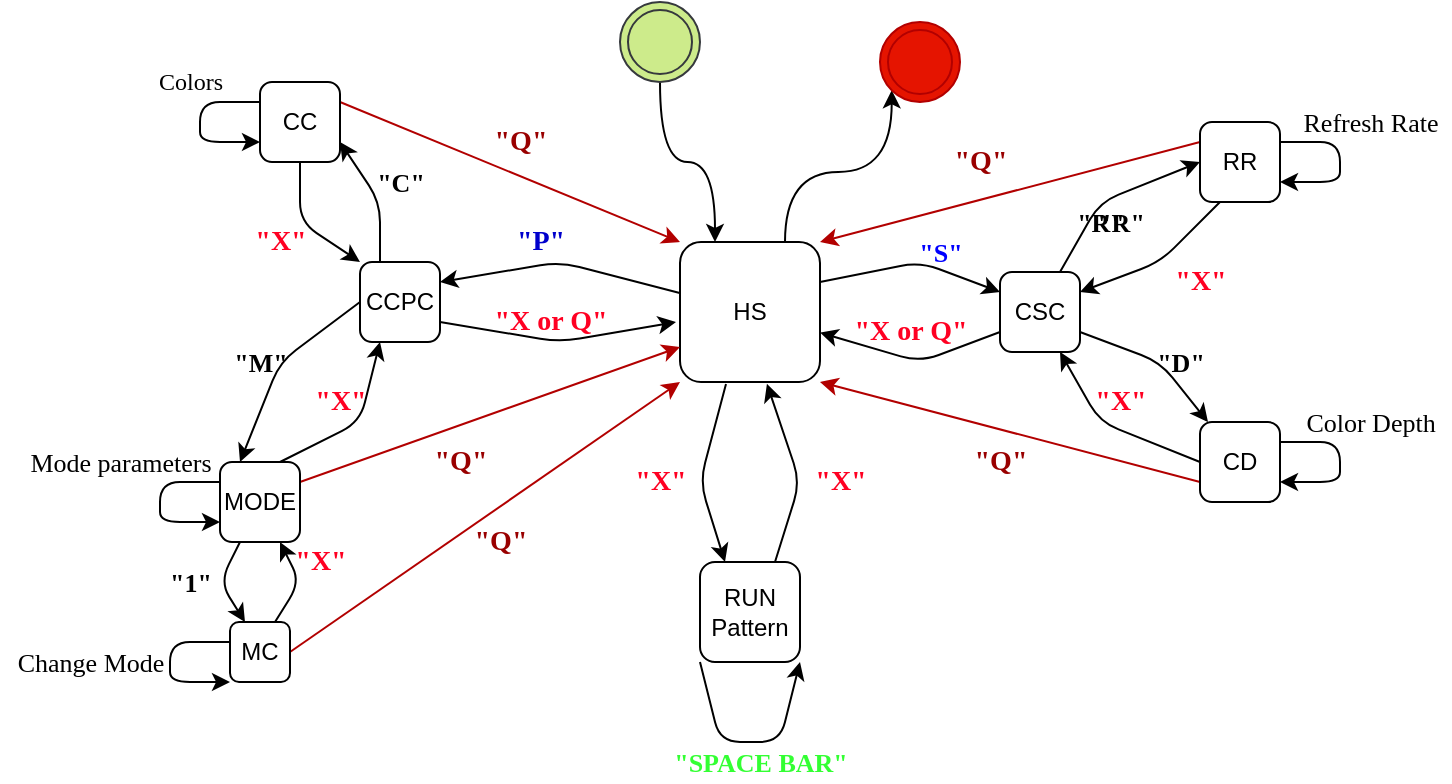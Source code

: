 <mxfile version="14.0.0" type="github">
  <diagram id="KMENqYFub2aKkqoj55aV" name="Page-1">
    <mxGraphModel dx="1248" dy="717" grid="1" gridSize="10" guides="1" tooltips="1" connect="1" arrows="1" fold="1" page="1" pageScale="1" pageWidth="827" pageHeight="1169" math="0" shadow="0">
      <root>
        <mxCell id="0" />
        <mxCell id="1" parent="0" />
        <mxCell id="udsd9_pY-eEv8tuGQc4j-26" style="edgeStyle=none;rounded=1;orthogonalLoop=1;jettySize=auto;html=1;entryX=0;entryY=0.25;entryDx=0;entryDy=0;" edge="1" parent="1" target="udsd9_pY-eEv8tuGQc4j-3">
          <mxGeometry relative="1" as="geometry">
            <mxPoint x="460" y="320" as="sourcePoint" />
            <Array as="points">
              <mxPoint x="510" y="310" />
            </Array>
          </mxGeometry>
        </mxCell>
        <mxCell id="udsd9_pY-eEv8tuGQc4j-32" style="edgeStyle=none;rounded=1;orthogonalLoop=1;jettySize=auto;html=1;exitX=0;exitY=0.25;exitDx=0;exitDy=0;entryX=1;entryY=0;entryDx=0;entryDy=0;fillColor=#e51400;strokeColor=#B20000;" edge="1" parent="1" source="udsd9_pY-eEv8tuGQc4j-9" target="udsd9_pY-eEv8tuGQc4j-2">
          <mxGeometry relative="1" as="geometry" />
        </mxCell>
        <mxCell id="udsd9_pY-eEv8tuGQc4j-33" style="edgeStyle=none;rounded=1;orthogonalLoop=1;jettySize=auto;html=1;exitX=0;exitY=0.75;exitDx=0;exitDy=0;entryX=1;entryY=1;entryDx=0;entryDy=0;fillColor=#e51400;strokeColor=#B20000;" edge="1" parent="1" source="udsd9_pY-eEv8tuGQc4j-10" target="udsd9_pY-eEv8tuGQc4j-2">
          <mxGeometry relative="1" as="geometry" />
        </mxCell>
        <mxCell id="udsd9_pY-eEv8tuGQc4j-34" style="edgeStyle=none;rounded=1;orthogonalLoop=1;jettySize=auto;html=1;entryX=0.25;entryY=0;entryDx=0;entryDy=0;fillColor=#e51400;" edge="1" parent="1" target="udsd9_pY-eEv8tuGQc4j-5">
          <mxGeometry relative="1" as="geometry">
            <mxPoint x="413" y="371" as="sourcePoint" />
            <Array as="points">
              <mxPoint x="400" y="420" />
            </Array>
          </mxGeometry>
        </mxCell>
        <mxCell id="udsd9_pY-eEv8tuGQc4j-35" style="edgeStyle=none;rounded=1;orthogonalLoop=1;jettySize=auto;html=1;exitX=0.75;exitY=0;exitDx=0;exitDy=0;entryX=0.621;entryY=1.013;entryDx=0;entryDy=0;entryPerimeter=0;fillColor=#e51400;" edge="1" parent="1" source="udsd9_pY-eEv8tuGQc4j-5" target="udsd9_pY-eEv8tuGQc4j-2">
          <mxGeometry relative="1" as="geometry">
            <Array as="points">
              <mxPoint x="450" y="420" />
            </Array>
          </mxGeometry>
        </mxCell>
        <mxCell id="udsd9_pY-eEv8tuGQc4j-2" value="HS" style="whiteSpace=wrap;html=1;aspect=fixed;rounded=1;" vertex="1" parent="1">
          <mxGeometry x="390" y="300" width="70" height="70" as="geometry" />
        </mxCell>
        <mxCell id="udsd9_pY-eEv8tuGQc4j-27" style="edgeStyle=none;rounded=1;orthogonalLoop=1;jettySize=auto;html=1;exitX=0;exitY=0.75;exitDx=0;exitDy=0;" edge="1" parent="1" source="udsd9_pY-eEv8tuGQc4j-3" target="udsd9_pY-eEv8tuGQc4j-2">
          <mxGeometry relative="1" as="geometry">
            <Array as="points">
              <mxPoint x="510" y="360" />
            </Array>
          </mxGeometry>
        </mxCell>
        <mxCell id="udsd9_pY-eEv8tuGQc4j-28" style="edgeStyle=none;rounded=1;orthogonalLoop=1;jettySize=auto;html=1;exitX=0.75;exitY=0;exitDx=0;exitDy=0;entryX=0;entryY=0.5;entryDx=0;entryDy=0;" edge="1" parent="1" source="udsd9_pY-eEv8tuGQc4j-3" target="udsd9_pY-eEv8tuGQc4j-9">
          <mxGeometry relative="1" as="geometry">
            <Array as="points">
              <mxPoint x="600" y="280" />
            </Array>
          </mxGeometry>
        </mxCell>
        <mxCell id="udsd9_pY-eEv8tuGQc4j-29" style="edgeStyle=none;rounded=1;orthogonalLoop=1;jettySize=auto;html=1;exitX=0.25;exitY=1;exitDx=0;exitDy=0;entryX=1;entryY=0.25;entryDx=0;entryDy=0;" edge="1" parent="1" source="udsd9_pY-eEv8tuGQc4j-9" target="udsd9_pY-eEv8tuGQc4j-3">
          <mxGeometry relative="1" as="geometry">
            <Array as="points">
              <mxPoint x="630" y="310" />
            </Array>
          </mxGeometry>
        </mxCell>
        <mxCell id="udsd9_pY-eEv8tuGQc4j-30" style="edgeStyle=none;rounded=1;orthogonalLoop=1;jettySize=auto;html=1;exitX=1;exitY=0.75;exitDx=0;exitDy=0;" edge="1" parent="1" source="udsd9_pY-eEv8tuGQc4j-3" target="udsd9_pY-eEv8tuGQc4j-10">
          <mxGeometry relative="1" as="geometry">
            <Array as="points">
              <mxPoint x="630" y="360" />
            </Array>
          </mxGeometry>
        </mxCell>
        <mxCell id="udsd9_pY-eEv8tuGQc4j-31" style="edgeStyle=none;rounded=1;orthogonalLoop=1;jettySize=auto;html=1;exitX=0;exitY=0.5;exitDx=0;exitDy=0;entryX=0.75;entryY=1;entryDx=0;entryDy=0;" edge="1" parent="1" source="udsd9_pY-eEv8tuGQc4j-10" target="udsd9_pY-eEv8tuGQc4j-3">
          <mxGeometry relative="1" as="geometry">
            <Array as="points">
              <mxPoint x="600" y="390" />
            </Array>
          </mxGeometry>
        </mxCell>
        <mxCell id="udsd9_pY-eEv8tuGQc4j-3" value="CSC" style="whiteSpace=wrap;html=1;aspect=fixed;rounded=1;" vertex="1" parent="1">
          <mxGeometry x="550" y="315" width="40" height="40" as="geometry" />
        </mxCell>
        <mxCell id="udsd9_pY-eEv8tuGQc4j-16" style="edgeStyle=none;rounded=1;orthogonalLoop=1;jettySize=auto;html=1;exitX=0.25;exitY=0;exitDx=0;exitDy=0;entryX=1;entryY=0.75;entryDx=0;entryDy=0;" edge="1" parent="1" source="udsd9_pY-eEv8tuGQc4j-4" target="udsd9_pY-eEv8tuGQc4j-6">
          <mxGeometry relative="1" as="geometry">
            <Array as="points">
              <mxPoint x="240" y="280" />
            </Array>
          </mxGeometry>
        </mxCell>
        <mxCell id="udsd9_pY-eEv8tuGQc4j-20" style="edgeStyle=none;rounded=1;orthogonalLoop=1;jettySize=auto;html=1;exitX=0;exitY=0.5;exitDx=0;exitDy=0;entryX=0.25;entryY=0;entryDx=0;entryDy=0;" edge="1" parent="1" source="udsd9_pY-eEv8tuGQc4j-4" target="udsd9_pY-eEv8tuGQc4j-7">
          <mxGeometry relative="1" as="geometry">
            <Array as="points">
              <mxPoint x="190" y="360" />
            </Array>
          </mxGeometry>
        </mxCell>
        <mxCell id="udsd9_pY-eEv8tuGQc4j-4" value="CCPC" style="whiteSpace=wrap;html=1;aspect=fixed;rounded=1;" vertex="1" parent="1">
          <mxGeometry x="230" y="310" width="40" height="40" as="geometry" />
        </mxCell>
        <mxCell id="udsd9_pY-eEv8tuGQc4j-37" style="edgeStyle=none;rounded=1;orthogonalLoop=1;jettySize=auto;html=1;exitX=0;exitY=1;exitDx=0;exitDy=0;entryX=1;entryY=1;entryDx=0;entryDy=0;" edge="1" parent="1" source="udsd9_pY-eEv8tuGQc4j-5" target="udsd9_pY-eEv8tuGQc4j-5">
          <mxGeometry relative="1" as="geometry">
            <mxPoint x="440" y="510" as="targetPoint" />
            <Array as="points">
              <mxPoint x="410" y="550" />
              <mxPoint x="440" y="550" />
            </Array>
          </mxGeometry>
        </mxCell>
        <mxCell id="udsd9_pY-eEv8tuGQc4j-5" value="RUN&lt;br&gt;Pattern" style="whiteSpace=wrap;html=1;aspect=fixed;rounded=1;" vertex="1" parent="1">
          <mxGeometry x="400" y="460" width="50" height="50" as="geometry" />
        </mxCell>
        <mxCell id="udsd9_pY-eEv8tuGQc4j-17" style="edgeStyle=none;rounded=1;orthogonalLoop=1;jettySize=auto;html=1;exitX=0.5;exitY=1;exitDx=0;exitDy=0;entryX=0;entryY=0;entryDx=0;entryDy=0;" edge="1" parent="1" source="udsd9_pY-eEv8tuGQc4j-6" target="udsd9_pY-eEv8tuGQc4j-4">
          <mxGeometry relative="1" as="geometry">
            <Array as="points">
              <mxPoint x="200" y="290" />
            </Array>
          </mxGeometry>
        </mxCell>
        <mxCell id="udsd9_pY-eEv8tuGQc4j-18" style="edgeStyle=none;rounded=1;orthogonalLoop=1;jettySize=auto;html=1;exitX=1;exitY=0.25;exitDx=0;exitDy=0;entryX=0;entryY=0;entryDx=0;entryDy=0;fillColor=#e51400;strokeColor=#B20000;" edge="1" parent="1" source="udsd9_pY-eEv8tuGQc4j-6" target="udsd9_pY-eEv8tuGQc4j-2">
          <mxGeometry relative="1" as="geometry" />
        </mxCell>
        <mxCell id="udsd9_pY-eEv8tuGQc4j-6" value="CC" style="whiteSpace=wrap;html=1;aspect=fixed;rounded=1;" vertex="1" parent="1">
          <mxGeometry x="180" y="220" width="40" height="40" as="geometry" />
        </mxCell>
        <mxCell id="udsd9_pY-eEv8tuGQc4j-21" style="edgeStyle=none;rounded=1;orthogonalLoop=1;jettySize=auto;html=1;exitX=0.75;exitY=0;exitDx=0;exitDy=0;entryX=0.25;entryY=1;entryDx=0;entryDy=0;" edge="1" parent="1" source="udsd9_pY-eEv8tuGQc4j-7" target="udsd9_pY-eEv8tuGQc4j-4">
          <mxGeometry relative="1" as="geometry">
            <Array as="points">
              <mxPoint x="230" y="390" />
            </Array>
          </mxGeometry>
        </mxCell>
        <mxCell id="udsd9_pY-eEv8tuGQc4j-22" style="edgeStyle=none;rounded=1;orthogonalLoop=1;jettySize=auto;html=1;exitX=0.25;exitY=1;exitDx=0;exitDy=0;entryX=0.25;entryY=0;entryDx=0;entryDy=0;" edge="1" parent="1" source="udsd9_pY-eEv8tuGQc4j-7" target="udsd9_pY-eEv8tuGQc4j-8">
          <mxGeometry relative="1" as="geometry">
            <Array as="points">
              <mxPoint x="160" y="470" />
            </Array>
          </mxGeometry>
        </mxCell>
        <mxCell id="udsd9_pY-eEv8tuGQc4j-23" style="edgeStyle=none;rounded=1;orthogonalLoop=1;jettySize=auto;html=1;exitX=0.75;exitY=0;exitDx=0;exitDy=0;entryX=0.75;entryY=1;entryDx=0;entryDy=0;" edge="1" parent="1" source="udsd9_pY-eEv8tuGQc4j-8" target="udsd9_pY-eEv8tuGQc4j-7">
          <mxGeometry relative="1" as="geometry">
            <Array as="points">
              <mxPoint x="200" y="470" />
            </Array>
          </mxGeometry>
        </mxCell>
        <mxCell id="udsd9_pY-eEv8tuGQc4j-24" style="edgeStyle=none;rounded=1;orthogonalLoop=1;jettySize=auto;html=1;exitX=1;exitY=0.25;exitDx=0;exitDy=0;entryX=0;entryY=0.75;entryDx=0;entryDy=0;fillColor=#e51400;strokeColor=#B20000;" edge="1" parent="1" source="udsd9_pY-eEv8tuGQc4j-7" target="udsd9_pY-eEv8tuGQc4j-2">
          <mxGeometry relative="1" as="geometry" />
        </mxCell>
        <mxCell id="udsd9_pY-eEv8tuGQc4j-38" style="edgeStyle=none;rounded=1;orthogonalLoop=1;jettySize=auto;html=1;exitX=0;exitY=0.25;exitDx=0;exitDy=0;entryX=0;entryY=0.75;entryDx=0;entryDy=0;" edge="1" parent="1" source="udsd9_pY-eEv8tuGQc4j-7" target="udsd9_pY-eEv8tuGQc4j-7">
          <mxGeometry relative="1" as="geometry">
            <mxPoint x="130" y="460" as="targetPoint" />
            <Array as="points">
              <mxPoint x="130" y="420" />
              <mxPoint x="130" y="440" />
            </Array>
          </mxGeometry>
        </mxCell>
        <mxCell id="udsd9_pY-eEv8tuGQc4j-7" value="MODE" style="whiteSpace=wrap;html=1;aspect=fixed;rounded=1;" vertex="1" parent="1">
          <mxGeometry x="160" y="410" width="40" height="40" as="geometry" />
        </mxCell>
        <mxCell id="udsd9_pY-eEv8tuGQc4j-25" style="edgeStyle=none;rounded=1;orthogonalLoop=1;jettySize=auto;html=1;exitX=1;exitY=0.5;exitDx=0;exitDy=0;entryX=0;entryY=1;entryDx=0;entryDy=0;fillColor=#e51400;strokeColor=#B20000;" edge="1" parent="1" source="udsd9_pY-eEv8tuGQc4j-8" target="udsd9_pY-eEv8tuGQc4j-2">
          <mxGeometry relative="1" as="geometry" />
        </mxCell>
        <mxCell id="udsd9_pY-eEv8tuGQc4j-8" value="MC" style="whiteSpace=wrap;html=1;aspect=fixed;rounded=1;" vertex="1" parent="1">
          <mxGeometry x="165" y="490" width="30" height="30" as="geometry" />
        </mxCell>
        <mxCell id="udsd9_pY-eEv8tuGQc4j-43" style="edgeStyle=none;rounded=1;orthogonalLoop=1;jettySize=auto;html=1;exitX=1;exitY=0.25;exitDx=0;exitDy=0;entryX=1;entryY=0.75;entryDx=0;entryDy=0;" edge="1" parent="1" source="udsd9_pY-eEv8tuGQc4j-9" target="udsd9_pY-eEv8tuGQc4j-9">
          <mxGeometry relative="1" as="geometry">
            <mxPoint x="750" y="270" as="targetPoint" />
            <Array as="points">
              <mxPoint x="720" y="250" />
              <mxPoint x="720" y="270" />
            </Array>
          </mxGeometry>
        </mxCell>
        <mxCell id="udsd9_pY-eEv8tuGQc4j-9" value="RR" style="whiteSpace=wrap;html=1;aspect=fixed;rounded=1;" vertex="1" parent="1">
          <mxGeometry x="650" y="240" width="40" height="40" as="geometry" />
        </mxCell>
        <mxCell id="udsd9_pY-eEv8tuGQc4j-10" value="CD" style="whiteSpace=wrap;html=1;aspect=fixed;rounded=1;" vertex="1" parent="1">
          <mxGeometry x="650" y="390" width="40" height="40" as="geometry" />
        </mxCell>
        <mxCell id="udsd9_pY-eEv8tuGQc4j-13" value="" style="endArrow=classic;html=1;exitX=-0.002;exitY=0.364;exitDx=0;exitDy=0;entryX=1;entryY=0.25;entryDx=0;entryDy=0;exitPerimeter=0;" edge="1" parent="1" source="udsd9_pY-eEv8tuGQc4j-2" target="udsd9_pY-eEv8tuGQc4j-4">
          <mxGeometry width="50" height="50" relative="1" as="geometry">
            <mxPoint x="440" y="340" as="sourcePoint" />
            <mxPoint x="390" y="390" as="targetPoint" />
            <Array as="points">
              <mxPoint x="330" y="310" />
            </Array>
          </mxGeometry>
        </mxCell>
        <mxCell id="udsd9_pY-eEv8tuGQc4j-14" style="rounded=1;orthogonalLoop=1;jettySize=auto;html=1;elbow=vertical;exitX=1;exitY=0.75;exitDx=0;exitDy=0;" edge="1" parent="1" source="udsd9_pY-eEv8tuGQc4j-4">
          <mxGeometry relative="1" as="geometry">
            <mxPoint x="280" y="335" as="sourcePoint" />
            <mxPoint x="388" y="340" as="targetPoint" />
            <Array as="points">
              <mxPoint x="330" y="350" />
            </Array>
          </mxGeometry>
        </mxCell>
        <mxCell id="udsd9_pY-eEv8tuGQc4j-39" style="edgeStyle=none;rounded=1;orthogonalLoop=1;jettySize=auto;html=1;exitX=0;exitY=0.25;exitDx=0;exitDy=0;entryX=0;entryY=0.75;entryDx=0;entryDy=0;" edge="1" parent="1">
          <mxGeometry relative="1" as="geometry">
            <mxPoint x="180" y="250" as="targetPoint" />
            <mxPoint x="180" y="230" as="sourcePoint" />
            <Array as="points">
              <mxPoint x="150" y="230" />
              <mxPoint x="150" y="250" />
            </Array>
          </mxGeometry>
        </mxCell>
        <mxCell id="udsd9_pY-eEv8tuGQc4j-40" style="edgeStyle=none;rounded=1;orthogonalLoop=1;jettySize=auto;html=1;exitX=0;exitY=0.25;exitDx=0;exitDy=0;entryX=0;entryY=0.75;entryDx=0;entryDy=0;" edge="1" parent="1">
          <mxGeometry relative="1" as="geometry">
            <mxPoint x="165" y="520" as="targetPoint" />
            <mxPoint x="165" y="500" as="sourcePoint" />
            <Array as="points">
              <mxPoint x="135" y="500" />
              <mxPoint x="135" y="520" />
            </Array>
          </mxGeometry>
        </mxCell>
        <mxCell id="udsd9_pY-eEv8tuGQc4j-44" style="edgeStyle=none;rounded=1;orthogonalLoop=1;jettySize=auto;html=1;exitX=1;exitY=0.25;exitDx=0;exitDy=0;entryX=1;entryY=0.75;entryDx=0;entryDy=0;" edge="1" parent="1">
          <mxGeometry relative="1" as="geometry">
            <mxPoint x="690" y="420" as="targetPoint" />
            <mxPoint x="690" y="400" as="sourcePoint" />
            <Array as="points">
              <mxPoint x="720" y="400" />
              <mxPoint x="720" y="420" />
            </Array>
          </mxGeometry>
        </mxCell>
        <mxCell id="udsd9_pY-eEv8tuGQc4j-45" value="&lt;font color=&quot;#ff0022&quot; face=&quot;Times New Roman&quot; size=&quot;1&quot;&gt;&lt;b style=&quot;font-size: 14px&quot;&gt;&quot;X&quot;&lt;/b&gt;&lt;/font&gt;" style="text;html=1;align=center;verticalAlign=middle;resizable=0;points=[];autosize=1;" vertex="1" parent="1">
          <mxGeometry x="360" y="410" width="40" height="20" as="geometry" />
        </mxCell>
        <mxCell id="udsd9_pY-eEv8tuGQc4j-46" value="&lt;font color=&quot;#ff0022&quot; face=&quot;Times New Roman&quot; size=&quot;1&quot;&gt;&lt;b style=&quot;font-size: 14px&quot;&gt;&quot;X&quot;&lt;/b&gt;&lt;/font&gt;" style="text;html=1;align=center;verticalAlign=middle;resizable=0;points=[];autosize=1;" vertex="1" parent="1">
          <mxGeometry x="450" y="410" width="40" height="20" as="geometry" />
        </mxCell>
        <mxCell id="udsd9_pY-eEv8tuGQc4j-47" value="&lt;font face=&quot;Times New Roman&quot; style=&quot;font-size: 13px&quot; color=&quot;#33ff33&quot;&gt;&lt;b&gt;&quot;SPACE BAR&quot;&lt;/b&gt;&lt;/font&gt;" style="text;html=1;align=center;verticalAlign=middle;resizable=0;points=[];autosize=1;" vertex="1" parent="1">
          <mxGeometry x="380" y="550" width="100" height="20" as="geometry" />
        </mxCell>
        <mxCell id="udsd9_pY-eEv8tuGQc4j-48" value="&lt;font color=&quot;#ff0022&quot; face=&quot;Times New Roman&quot; size=&quot;1&quot;&gt;&lt;b style=&quot;font-size: 14px&quot;&gt;&quot;X&quot;&lt;/b&gt;&lt;/font&gt;" style="text;html=1;align=center;verticalAlign=middle;resizable=0;points=[];autosize=1;" vertex="1" parent="1">
          <mxGeometry x="170" y="290" width="40" height="20" as="geometry" />
        </mxCell>
        <mxCell id="udsd9_pY-eEv8tuGQc4j-49" value="&lt;font color=&quot;#ff0022&quot; face=&quot;Times New Roman&quot; size=&quot;1&quot;&gt;&lt;b style=&quot;font-size: 14px&quot;&gt;&quot;X&quot;&lt;/b&gt;&lt;/font&gt;" style="text;html=1;align=center;verticalAlign=middle;resizable=0;points=[];autosize=1;" vertex="1" parent="1">
          <mxGeometry x="200" y="370" width="40" height="20" as="geometry" />
        </mxCell>
        <mxCell id="udsd9_pY-eEv8tuGQc4j-50" value="&lt;font color=&quot;#ff0022&quot; face=&quot;Times New Roman&quot; size=&quot;1&quot;&gt;&lt;b style=&quot;font-size: 14px&quot;&gt;&quot;X&quot;&lt;/b&gt;&lt;/font&gt;" style="text;html=1;align=center;verticalAlign=middle;resizable=0;points=[];autosize=1;" vertex="1" parent="1">
          <mxGeometry x="190" y="450" width="40" height="20" as="geometry" />
        </mxCell>
        <mxCell id="udsd9_pY-eEv8tuGQc4j-51" value="&lt;font color=&quot;#ff0022&quot; face=&quot;Times New Roman&quot; size=&quot;1&quot;&gt;&lt;b style=&quot;font-size: 14px&quot;&gt;&quot;X&quot;&lt;/b&gt;&lt;/font&gt;" style="text;html=1;align=center;verticalAlign=middle;resizable=0;points=[];autosize=1;" vertex="1" parent="1">
          <mxGeometry x="590" y="370" width="40" height="20" as="geometry" />
        </mxCell>
        <mxCell id="udsd9_pY-eEv8tuGQc4j-52" value="&lt;font color=&quot;#ff0022&quot; face=&quot;Times New Roman&quot; size=&quot;1&quot;&gt;&lt;b style=&quot;font-size: 14px&quot;&gt;&quot;X&quot;&lt;/b&gt;&lt;/font&gt;" style="text;html=1;align=center;verticalAlign=middle;resizable=0;points=[];autosize=1;" vertex="1" parent="1">
          <mxGeometry x="630" y="310" width="40" height="20" as="geometry" />
        </mxCell>
        <mxCell id="udsd9_pY-eEv8tuGQc4j-53" value="&lt;font face=&quot;Times New Roman&quot; size=&quot;1&quot; color=&quot;#0000cc&quot;&gt;&lt;b style=&quot;font-size: 14px&quot;&gt;&quot;P&quot;&lt;/b&gt;&lt;/font&gt;" style="text;html=1;align=center;verticalAlign=middle;resizable=0;points=[];autosize=1;" vertex="1" parent="1">
          <mxGeometry x="300" y="290" width="40" height="20" as="geometry" />
        </mxCell>
        <mxCell id="udsd9_pY-eEv8tuGQc4j-54" value="&lt;font color=&quot;#ff0022&quot; face=&quot;Times New Roman&quot; size=&quot;1&quot;&gt;&lt;b style=&quot;font-size: 14px&quot;&gt;&quot;X or Q&quot;&lt;/b&gt;&lt;/font&gt;" style="text;html=1;align=center;verticalAlign=middle;resizable=0;points=[];autosize=1;" vertex="1" parent="1">
          <mxGeometry x="290" y="330" width="70" height="20" as="geometry" />
        </mxCell>
        <mxCell id="udsd9_pY-eEv8tuGQc4j-55" value="&lt;font style=&quot;font-size: 14px&quot; face=&quot;Times New Roman&quot; color=&quot;#990000&quot;&gt;&lt;b&gt;&quot;Q&quot;&lt;/b&gt;&lt;/font&gt;" style="text;html=1;align=center;verticalAlign=middle;resizable=0;points=[];autosize=1;" vertex="1" parent="1">
          <mxGeometry x="290" y="240" width="40" height="20" as="geometry" />
        </mxCell>
        <mxCell id="udsd9_pY-eEv8tuGQc4j-56" value="&lt;font style=&quot;font-size: 14px&quot; face=&quot;Times New Roman&quot; color=&quot;#990000&quot;&gt;&lt;b&gt;&quot;Q&quot;&lt;/b&gt;&lt;/font&gt;" style="text;html=1;align=center;verticalAlign=middle;resizable=0;points=[];autosize=1;" vertex="1" parent="1">
          <mxGeometry x="280" y="440" width="40" height="20" as="geometry" />
        </mxCell>
        <mxCell id="udsd9_pY-eEv8tuGQc4j-57" value="&lt;font style=&quot;font-size: 14px&quot; face=&quot;Times New Roman&quot; color=&quot;#990000&quot;&gt;&lt;b&gt;&quot;Q&quot;&lt;/b&gt;&lt;/font&gt;" style="text;html=1;align=center;verticalAlign=middle;resizable=0;points=[];autosize=1;" vertex="1" parent="1">
          <mxGeometry x="260" y="400" width="40" height="20" as="geometry" />
        </mxCell>
        <mxCell id="udsd9_pY-eEv8tuGQc4j-58" value="&lt;font style=&quot;font-size: 14px&quot; face=&quot;Times New Roman&quot; color=&quot;#990000&quot;&gt;&lt;b&gt;&quot;Q&quot;&lt;/b&gt;&lt;/font&gt;" style="text;html=1;align=center;verticalAlign=middle;resizable=0;points=[];autosize=1;" vertex="1" parent="1">
          <mxGeometry x="520" y="250" width="40" height="20" as="geometry" />
        </mxCell>
        <mxCell id="udsd9_pY-eEv8tuGQc4j-60" value="&lt;font style=&quot;font-size: 14px&quot; face=&quot;Times New Roman&quot; color=&quot;#990000&quot;&gt;&lt;b&gt;&quot;Q&quot;&lt;/b&gt;&lt;/font&gt;" style="text;html=1;align=center;verticalAlign=middle;resizable=0;points=[];autosize=1;" vertex="1" parent="1">
          <mxGeometry x="530" y="400" width="40" height="20" as="geometry" />
        </mxCell>
        <mxCell id="udsd9_pY-eEv8tuGQc4j-61" value="&lt;font face=&quot;Times New Roman&quot; style=&quot;font-size: 13px&quot;&gt;Refresh Rate&lt;/font&gt;" style="text;html=1;align=center;verticalAlign=middle;resizable=0;points=[];autosize=1;" vertex="1" parent="1">
          <mxGeometry x="695" y="230" width="80" height="20" as="geometry" />
        </mxCell>
        <mxCell id="udsd9_pY-eEv8tuGQc4j-62" value="&lt;font style=&quot;font-size: 13px&quot; face=&quot;Times New Roman&quot;&gt;Color Depth&lt;/font&gt;" style="text;html=1;align=center;verticalAlign=middle;resizable=0;points=[];autosize=1;" vertex="1" parent="1">
          <mxGeometry x="695" y="380" width="80" height="20" as="geometry" />
        </mxCell>
        <mxCell id="udsd9_pY-eEv8tuGQc4j-63" value="&lt;font face=&quot;Times New Roman&quot;&gt;Colors&lt;/font&gt;" style="text;html=1;align=center;verticalAlign=middle;resizable=0;points=[];autosize=1;" vertex="1" parent="1">
          <mxGeometry x="120" y="210" width="50" height="20" as="geometry" />
        </mxCell>
        <mxCell id="udsd9_pY-eEv8tuGQc4j-64" value="&lt;font style=&quot;font-size: 13px&quot; face=&quot;Times New Roman&quot;&gt;Mode parameters&lt;/font&gt;" style="text;html=1;align=center;verticalAlign=middle;resizable=0;points=[];autosize=1;" vertex="1" parent="1">
          <mxGeometry x="55" y="400" width="110" height="20" as="geometry" />
        </mxCell>
        <mxCell id="udsd9_pY-eEv8tuGQc4j-65" value="&lt;font face=&quot;Times New Roman&quot; style=&quot;font-size: 13px&quot;&gt;Change Mode&lt;/font&gt;" style="text;html=1;align=center;verticalAlign=middle;resizable=0;points=[];autosize=1;" vertex="1" parent="1">
          <mxGeometry x="50" y="500" width="90" height="20" as="geometry" />
        </mxCell>
        <mxCell id="udsd9_pY-eEv8tuGQc4j-68" style="edgeStyle=orthogonalEdgeStyle;rounded=1;orthogonalLoop=1;jettySize=auto;html=1;exitX=0.5;exitY=1;exitDx=0;exitDy=0;entryX=0.25;entryY=0;entryDx=0;entryDy=0;strokeColor=#000000;curved=1;" edge="1" parent="1" source="udsd9_pY-eEv8tuGQc4j-66" target="udsd9_pY-eEv8tuGQc4j-2">
          <mxGeometry relative="1" as="geometry" />
        </mxCell>
        <mxCell id="udsd9_pY-eEv8tuGQc4j-66" value="" style="ellipse;shape=doubleEllipse;whiteSpace=wrap;html=1;aspect=fixed;rounded=1;fillColor=#cdeb8b;strokeColor=#36393d;" vertex="1" parent="1">
          <mxGeometry x="360" y="180" width="40" height="40" as="geometry" />
        </mxCell>
        <mxCell id="udsd9_pY-eEv8tuGQc4j-69" style="edgeStyle=orthogonalEdgeStyle;curved=1;rounded=1;orthogonalLoop=1;jettySize=auto;html=1;exitX=0.75;exitY=0;exitDx=0;exitDy=0;entryX=0;entryY=1;entryDx=0;entryDy=0;strokeColor=#000000;" edge="1" parent="1" source="udsd9_pY-eEv8tuGQc4j-2" target="udsd9_pY-eEv8tuGQc4j-67">
          <mxGeometry relative="1" as="geometry" />
        </mxCell>
        <mxCell id="udsd9_pY-eEv8tuGQc4j-67" value="" style="ellipse;shape=doubleEllipse;whiteSpace=wrap;html=1;aspect=fixed;rounded=1;fillColor=#e51400;strokeColor=#B20000;fontColor=#ffffff;" vertex="1" parent="1">
          <mxGeometry x="490" y="190" width="40" height="40" as="geometry" />
        </mxCell>
        <mxCell id="udsd9_pY-eEv8tuGQc4j-70" value="&lt;b&gt;&lt;font face=&quot;Times New Roman&quot; style=&quot;font-size: 13px&quot; color=&quot;#0000ff&quot;&gt;&quot;S&quot;&lt;/font&gt;&lt;/b&gt;" style="text;html=1;align=center;verticalAlign=middle;resizable=0;points=[];autosize=1;" vertex="1" parent="1">
          <mxGeometry x="500" y="295" width="40" height="20" as="geometry" />
        </mxCell>
        <mxCell id="udsd9_pY-eEv8tuGQc4j-71" value="&lt;font color=&quot;#ff0022&quot; face=&quot;Times New Roman&quot; size=&quot;1&quot;&gt;&lt;b style=&quot;font-size: 14px&quot;&gt;&quot;X or Q&quot;&lt;/b&gt;&lt;/font&gt;" style="text;html=1;align=center;verticalAlign=middle;resizable=0;points=[];autosize=1;" vertex="1" parent="1">
          <mxGeometry x="470" y="335" width="70" height="20" as="geometry" />
        </mxCell>
        <mxCell id="udsd9_pY-eEv8tuGQc4j-72" value="&lt;b&gt;&lt;font face=&quot;Times New Roman&quot; style=&quot;font-size: 13px&quot;&gt;&quot;R&quot;&lt;/font&gt;&lt;/b&gt;" style="text;html=1;align=center;verticalAlign=middle;resizable=0;points=[];autosize=1;" vertex="1" parent="1">
          <mxGeometry x="590" y="280" width="40" height="20" as="geometry" />
        </mxCell>
        <mxCell id="udsd9_pY-eEv8tuGQc4j-74" value="&lt;b&gt;&lt;font face=&quot;Times New Roman&quot; style=&quot;font-size: 13px&quot;&gt;&quot;D&quot;&lt;/font&gt;&lt;/b&gt;" style="text;html=1;align=center;verticalAlign=middle;resizable=0;points=[];autosize=1;" vertex="1" parent="1">
          <mxGeometry x="620" y="350" width="40" height="20" as="geometry" />
        </mxCell>
        <mxCell id="udsd9_pY-eEv8tuGQc4j-75" value="&lt;b&gt;&lt;font face=&quot;Times New Roman&quot; style=&quot;font-size: 13px&quot;&gt;&quot;R&quot;&lt;/font&gt;&lt;/b&gt;" style="text;html=1;align=center;verticalAlign=middle;resizable=0;points=[];autosize=1;" vertex="1" parent="1">
          <mxGeometry x="580" y="280" width="40" height="20" as="geometry" />
        </mxCell>
        <mxCell id="udsd9_pY-eEv8tuGQc4j-76" value="&lt;b&gt;&lt;font face=&quot;Times New Roman&quot; style=&quot;font-size: 13px&quot;&gt;&quot;C&quot;&lt;/font&gt;&lt;/b&gt;" style="text;html=1;align=center;verticalAlign=middle;resizable=0;points=[];autosize=1;" vertex="1" parent="1">
          <mxGeometry x="230" y="260" width="40" height="20" as="geometry" />
        </mxCell>
        <mxCell id="udsd9_pY-eEv8tuGQc4j-77" value="&lt;b&gt;&lt;font face=&quot;Times New Roman&quot; style=&quot;font-size: 13px&quot;&gt;&quot;M&quot;&lt;/font&gt;&lt;/b&gt;" style="text;html=1;align=center;verticalAlign=middle;resizable=0;points=[];autosize=1;" vertex="1" parent="1">
          <mxGeometry x="160" y="350" width="40" height="20" as="geometry" />
        </mxCell>
        <mxCell id="udsd9_pY-eEv8tuGQc4j-78" value="&lt;b&gt;&lt;font face=&quot;Times New Roman&quot; style=&quot;font-size: 13px&quot;&gt;&quot;1&quot;&lt;/font&gt;&lt;/b&gt;" style="text;html=1;align=center;verticalAlign=middle;resizable=0;points=[];autosize=1;" vertex="1" parent="1">
          <mxGeometry x="125" y="460" width="40" height="20" as="geometry" />
        </mxCell>
      </root>
    </mxGraphModel>
  </diagram>
</mxfile>
